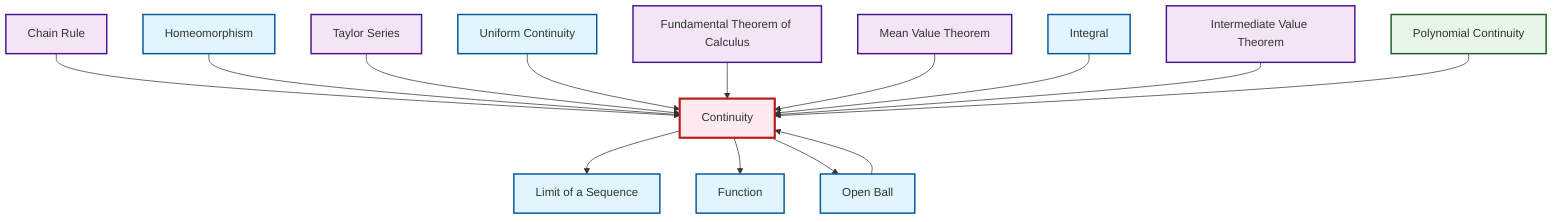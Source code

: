 graph TD
    classDef definition fill:#e1f5fe,stroke:#01579b,stroke-width:2px
    classDef theorem fill:#f3e5f5,stroke:#4a148c,stroke-width:2px
    classDef axiom fill:#fff3e0,stroke:#e65100,stroke-width:2px
    classDef example fill:#e8f5e9,stroke:#1b5e20,stroke-width:2px
    classDef current fill:#ffebee,stroke:#b71c1c,stroke-width:3px
    thm-chain-rule["Chain Rule"]:::theorem
    def-continuity["Continuity"]:::definition
    def-function["Function"]:::definition
    thm-taylor-series["Taylor Series"]:::theorem
    thm-fundamental-calculus["Fundamental Theorem of Calculus"]:::theorem
    def-homeomorphism["Homeomorphism"]:::definition
    def-open-ball["Open Ball"]:::definition
    def-limit["Limit of a Sequence"]:::definition
    thm-mean-value["Mean Value Theorem"]:::theorem
    thm-intermediate-value["Intermediate Value Theorem"]:::theorem
    def-integral["Integral"]:::definition
    ex-polynomial-continuity["Polynomial Continuity"]:::example
    def-uniform-continuity["Uniform Continuity"]:::definition
    thm-chain-rule --> def-continuity
    def-homeomorphism --> def-continuity
    thm-taylor-series --> def-continuity
    def-uniform-continuity --> def-continuity
    def-open-ball --> def-continuity
    thm-fundamental-calculus --> def-continuity
    def-continuity --> def-limit
    thm-mean-value --> def-continuity
    def-integral --> def-continuity
    thm-intermediate-value --> def-continuity
    ex-polynomial-continuity --> def-continuity
    def-continuity --> def-function
    def-continuity --> def-open-ball
    class def-continuity current